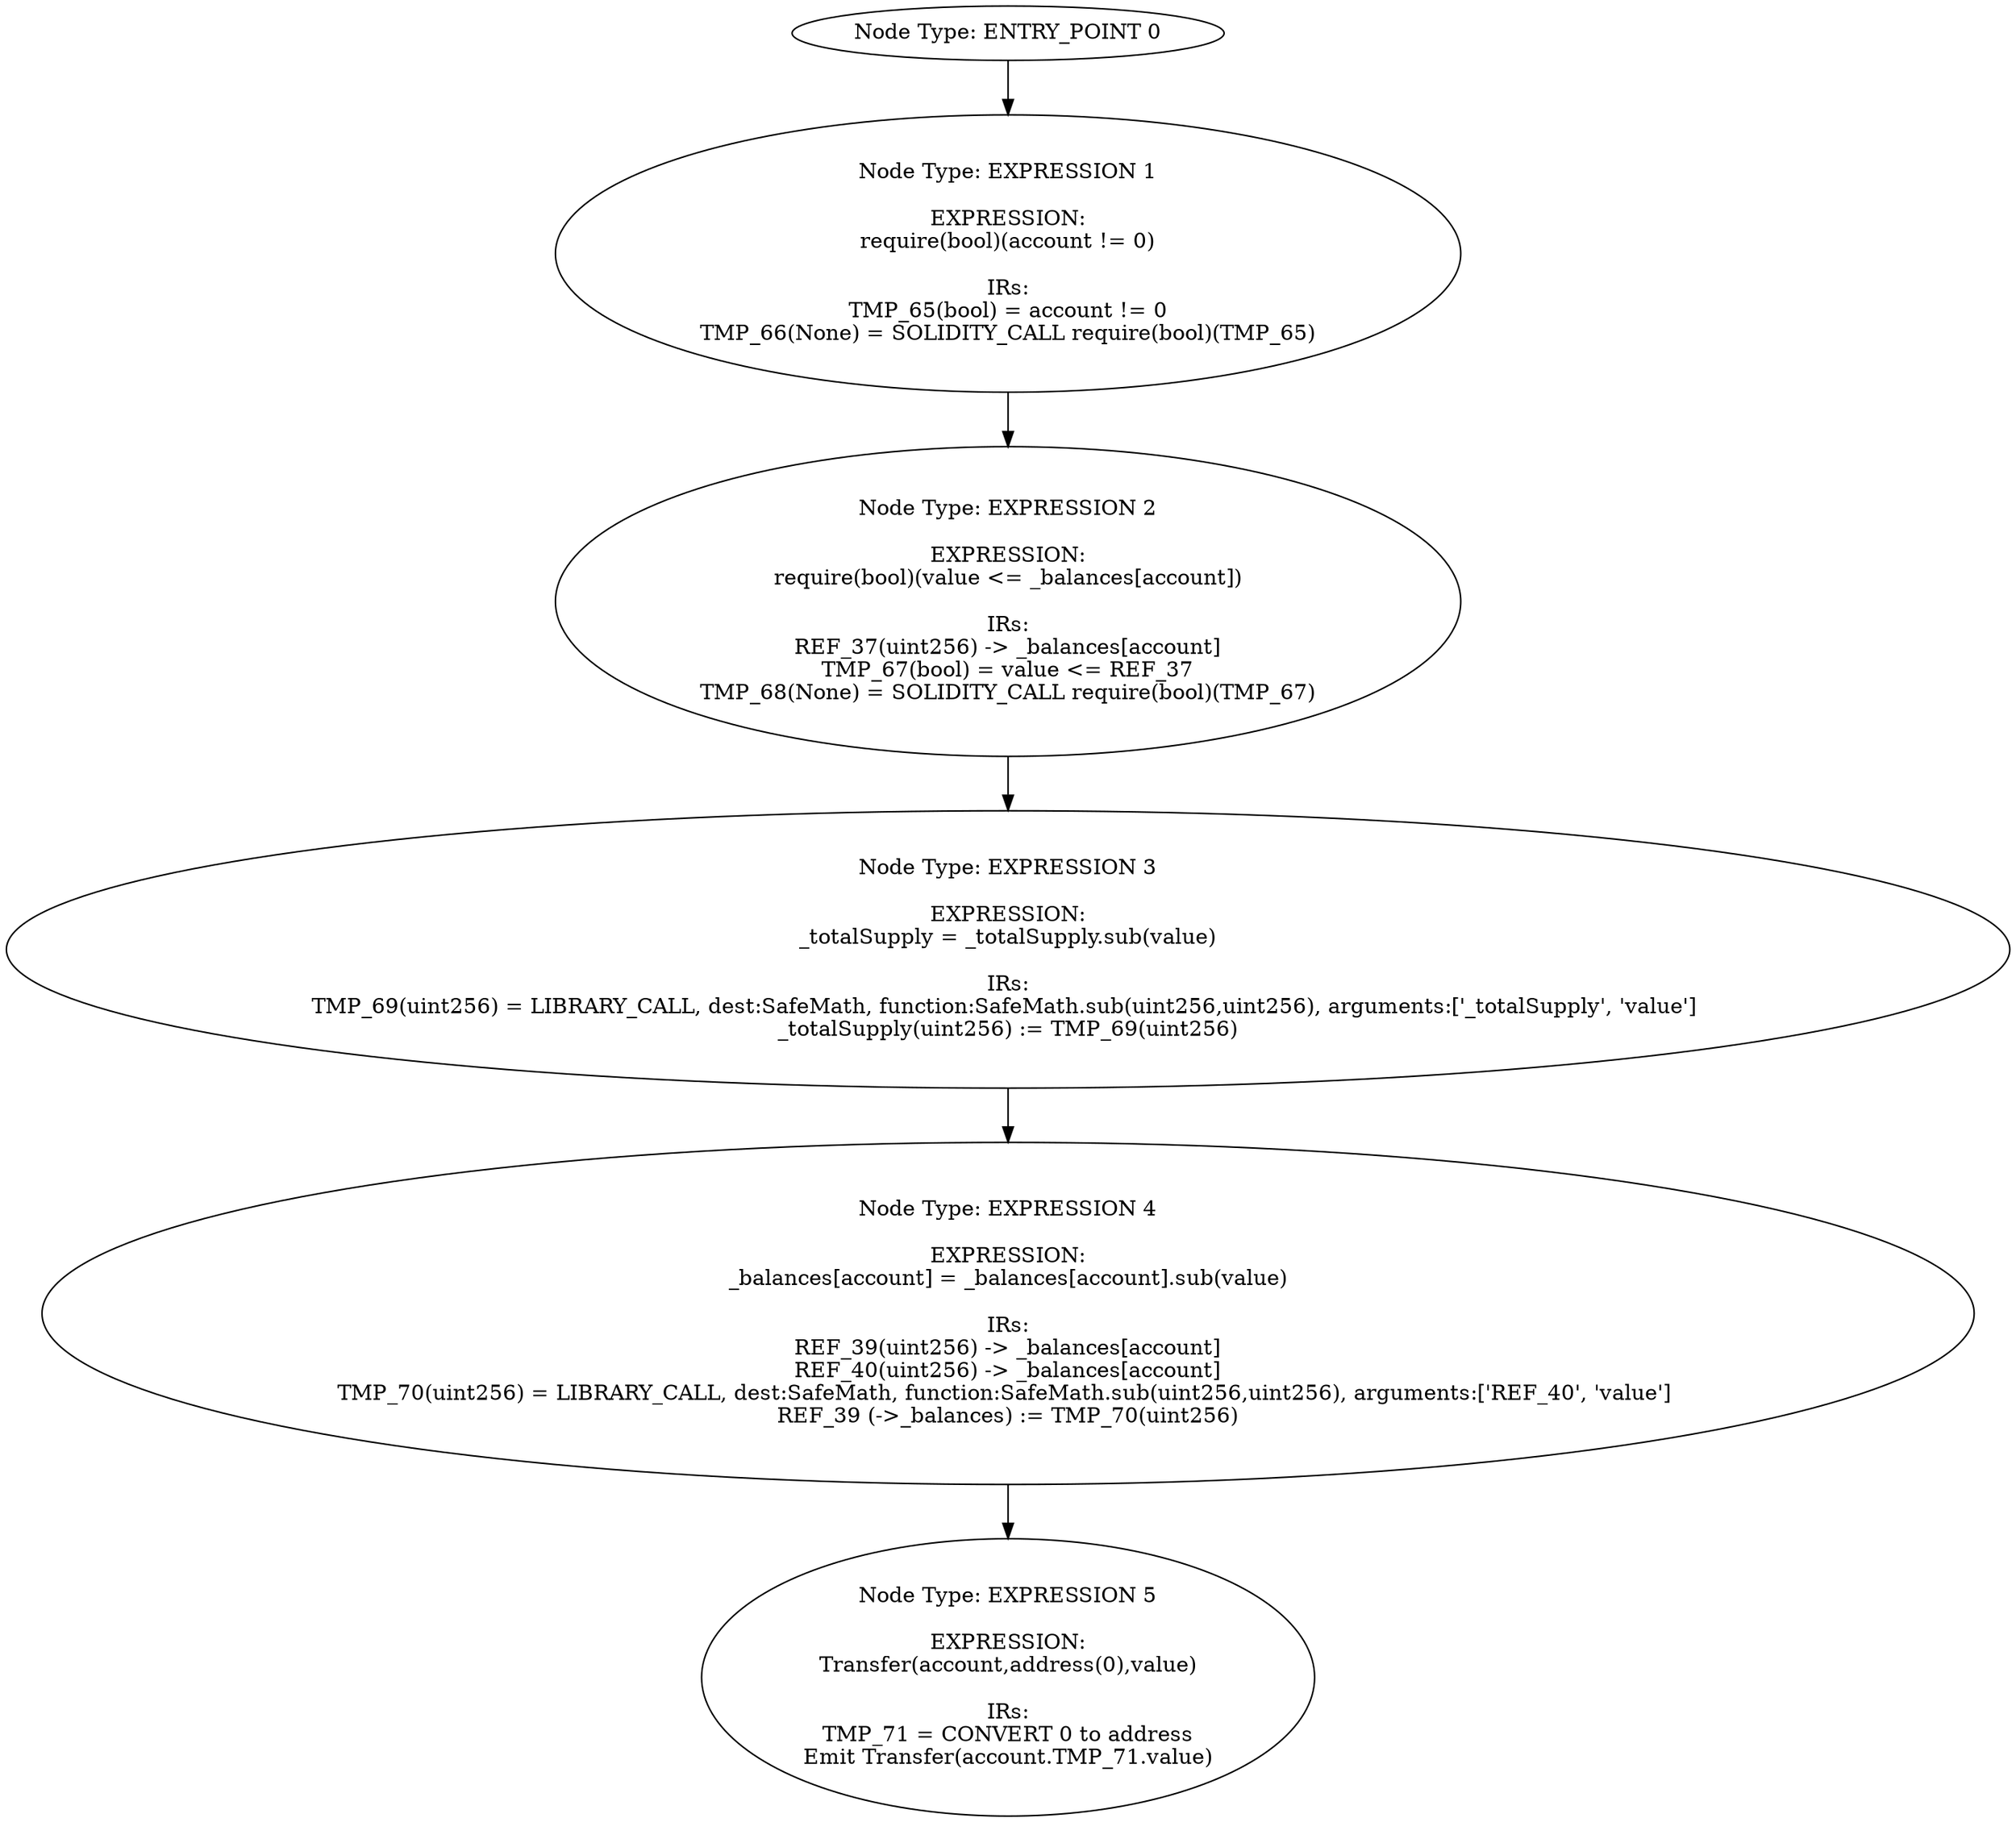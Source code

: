 digraph{
0[label="Node Type: ENTRY_POINT 0
"];
0->1;
1[label="Node Type: EXPRESSION 1

EXPRESSION:
require(bool)(account != 0)

IRs:
TMP_65(bool) = account != 0
TMP_66(None) = SOLIDITY_CALL require(bool)(TMP_65)"];
1->2;
2[label="Node Type: EXPRESSION 2

EXPRESSION:
require(bool)(value <= _balances[account])

IRs:
REF_37(uint256) -> _balances[account]
TMP_67(bool) = value <= REF_37
TMP_68(None) = SOLIDITY_CALL require(bool)(TMP_67)"];
2->3;
3[label="Node Type: EXPRESSION 3

EXPRESSION:
_totalSupply = _totalSupply.sub(value)

IRs:
TMP_69(uint256) = LIBRARY_CALL, dest:SafeMath, function:SafeMath.sub(uint256,uint256), arguments:['_totalSupply', 'value'] 
_totalSupply(uint256) := TMP_69(uint256)"];
3->4;
4[label="Node Type: EXPRESSION 4

EXPRESSION:
_balances[account] = _balances[account].sub(value)

IRs:
REF_39(uint256) -> _balances[account]
REF_40(uint256) -> _balances[account]
TMP_70(uint256) = LIBRARY_CALL, dest:SafeMath, function:SafeMath.sub(uint256,uint256), arguments:['REF_40', 'value'] 
REF_39 (->_balances) := TMP_70(uint256)"];
4->5;
5[label="Node Type: EXPRESSION 5

EXPRESSION:
Transfer(account,address(0),value)

IRs:
TMP_71 = CONVERT 0 to address
Emit Transfer(account.TMP_71.value)"];
}
